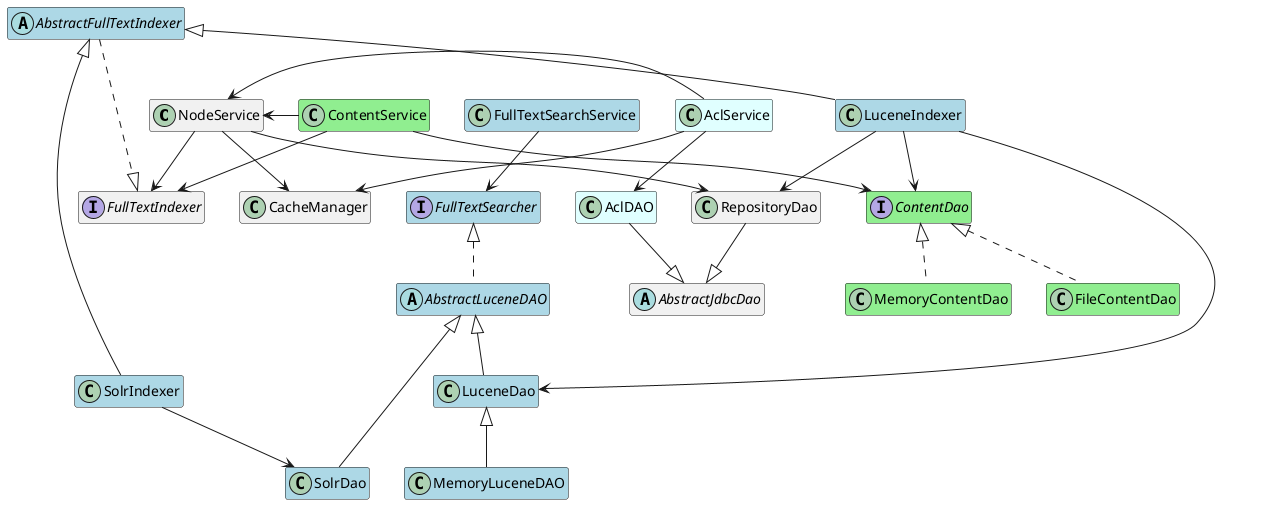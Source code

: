 @startuml

hide methods
hide empty fields

together {
    class NodeService
    class AclService #lightcyan
    class ContentService #lightgreen
    class FullTextSearchService  #lightblue
}

    class CacheManager

    interface FullTextIndexer
    class LuceneIndexer  #lightblue
    class SolrIndexer  #lightblue

together {
    abstract class AbstractFullTextIndexer  #lightblue
    interface FullTextSearcher  #lightblue
}

together {
    abstract class AbstractJdbcDao
    class RepositoryDao
    class AclDAO  #lightcyan
}

together {
    abstract class AbstractLuceneDAO #lightblue
    class LuceneDao #lightblue
    class SolrDao #lightblue
    class MemoryLuceneDAO #lightblue
}

together {
    interface ContentDao #lightgreen
    class FileContentDao #lightgreen
    class MemoryContentDao #lightgreen
}

    NodeService --> CacheManager
    NodeService --> RepositoryDao
    NodeService --> FullTextIndexer

    AclService -> NodeService
    AclService --> CacheManager
    AclService --> AclDAO

    ContentService -left> NodeService
    ContentService --> ContentDao
    ContentService --> FullTextIndexer

    FullTextSearchService --> FullTextSearcher

    AbstractLuceneDAO ..up|> FullTextSearcher
    LuceneDao --up|> AbstractLuceneDAO
    SolrDao --up|> AbstractLuceneDAO

    AbstractFullTextIndexer .|> FullTextIndexer
    SolrIndexer -up-|> AbstractFullTextIndexer
    LuceneIndexer -up-|> AbstractFullTextIndexer
    LuceneIndexer --> LuceneDao
    LuceneIndexer --> RepositoryDao
    LuceneIndexer --> ContentDao

    SolrIndexer --> SolrDao

    MemoryLuceneDAO --up|> LuceneDao

    FileContentDao ..up|> ContentDao
    MemoryContentDao ..up|> ContentDao

    RepositoryDao --down|> AbstractJdbcDao
    AclDAO --down|> AbstractJdbcDao

'    class VersionService
'    VersionService --> NodeService
'    VersionService --> ContentService





@enduml
